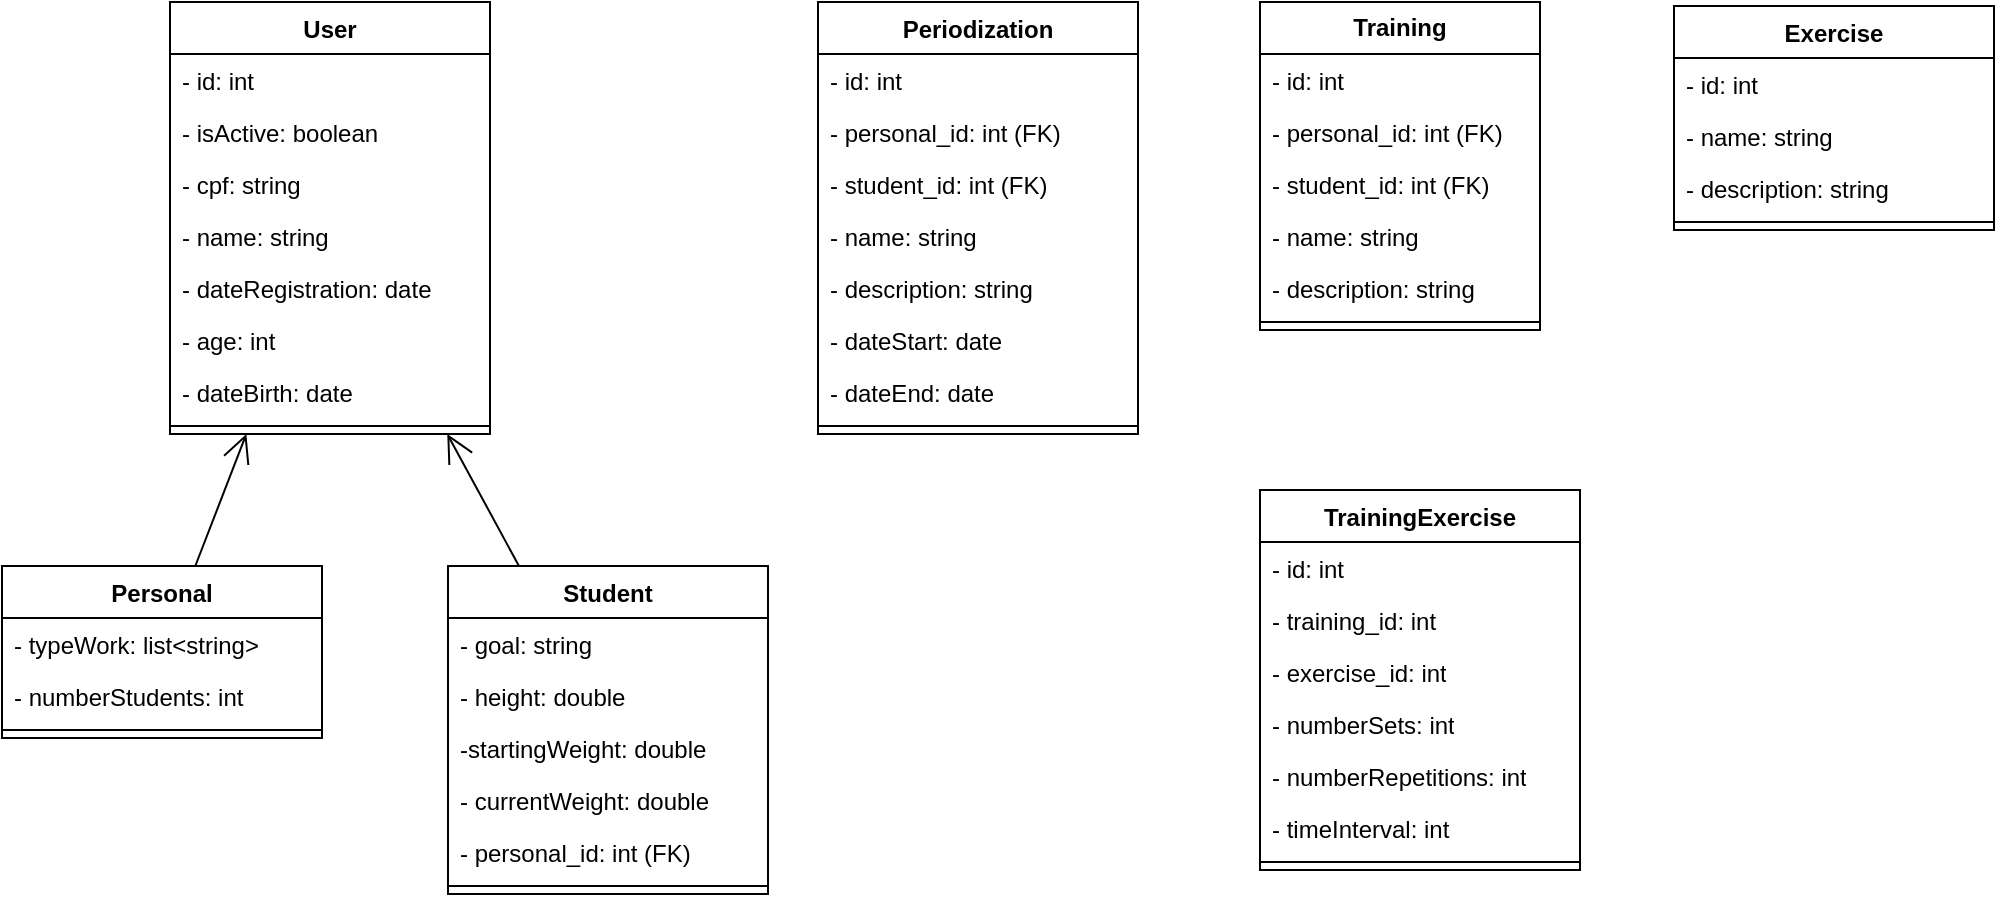 <mxfile version="21.6.8" type="device">
  <diagram name="UML-Diagrama de Classes" id="5Fuo8KijSMiBJCC_RNC3">
    <mxGraphModel dx="3663" dy="2516" grid="1" gridSize="10" guides="1" tooltips="1" connect="1" arrows="1" fold="1" page="1" pageScale="1" pageWidth="827" pageHeight="1169" math="0" shadow="0">
      <root>
        <mxCell id="0" />
        <mxCell id="1" parent="0" />
        <mxCell id="vqZVTQKIGxfQXh-4LkHI-27" value="User" style="swimlane;fontStyle=1;align=center;verticalAlign=top;childLayout=stackLayout;horizontal=1;startSize=26;horizontalStack=0;resizeParent=1;resizeParentMax=0;resizeLast=0;collapsible=1;marginBottom=0;whiteSpace=wrap;html=1;" vertex="1" parent="1">
          <mxGeometry x="-276" y="-1024" width="160" height="216" as="geometry" />
        </mxCell>
        <mxCell id="vqZVTQKIGxfQXh-4LkHI-28" value="- id: int" style="text;strokeColor=none;fillColor=none;align=left;verticalAlign=top;spacingLeft=4;spacingRight=4;overflow=hidden;rotatable=0;points=[[0,0.5],[1,0.5]];portConstraint=eastwest;whiteSpace=wrap;html=1;" vertex="1" parent="vqZVTQKIGxfQXh-4LkHI-27">
          <mxGeometry y="26" width="160" height="26" as="geometry" />
        </mxCell>
        <mxCell id="vqZVTQKIGxfQXh-4LkHI-29" value="- isActive: boolean&lt;br&gt;" style="text;strokeColor=none;fillColor=none;align=left;verticalAlign=top;spacingLeft=4;spacingRight=4;overflow=hidden;rotatable=0;points=[[0,0.5],[1,0.5]];portConstraint=eastwest;whiteSpace=wrap;html=1;" vertex="1" parent="vqZVTQKIGxfQXh-4LkHI-27">
          <mxGeometry y="52" width="160" height="26" as="geometry" />
        </mxCell>
        <mxCell id="vqZVTQKIGxfQXh-4LkHI-30" value="- cpf: string" style="text;strokeColor=none;fillColor=none;align=left;verticalAlign=top;spacingLeft=4;spacingRight=4;overflow=hidden;rotatable=0;points=[[0,0.5],[1,0.5]];portConstraint=eastwest;whiteSpace=wrap;html=1;" vertex="1" parent="vqZVTQKIGxfQXh-4LkHI-27">
          <mxGeometry y="78" width="160" height="26" as="geometry" />
        </mxCell>
        <mxCell id="vqZVTQKIGxfQXh-4LkHI-31" value="- name: string" style="text;strokeColor=none;fillColor=none;align=left;verticalAlign=top;spacingLeft=4;spacingRight=4;overflow=hidden;rotatable=0;points=[[0,0.5],[1,0.5]];portConstraint=eastwest;whiteSpace=wrap;html=1;" vertex="1" parent="vqZVTQKIGxfQXh-4LkHI-27">
          <mxGeometry y="104" width="160" height="26" as="geometry" />
        </mxCell>
        <mxCell id="vqZVTQKIGxfQXh-4LkHI-32" value="- dateRegistration: date" style="text;strokeColor=none;fillColor=none;align=left;verticalAlign=top;spacingLeft=4;spacingRight=4;overflow=hidden;rotatable=0;points=[[0,0.5],[1,0.5]];portConstraint=eastwest;whiteSpace=wrap;html=1;" vertex="1" parent="vqZVTQKIGxfQXh-4LkHI-27">
          <mxGeometry y="130" width="160" height="26" as="geometry" />
        </mxCell>
        <mxCell id="vqZVTQKIGxfQXh-4LkHI-33" value="- age: int" style="text;strokeColor=none;fillColor=none;align=left;verticalAlign=top;spacingLeft=4;spacingRight=4;overflow=hidden;rotatable=0;points=[[0,0.5],[1,0.5]];portConstraint=eastwest;whiteSpace=wrap;html=1;" vertex="1" parent="vqZVTQKIGxfQXh-4LkHI-27">
          <mxGeometry y="156" width="160" height="26" as="geometry" />
        </mxCell>
        <mxCell id="vqZVTQKIGxfQXh-4LkHI-34" value="- dateBirth: date" style="text;strokeColor=none;fillColor=none;align=left;verticalAlign=top;spacingLeft=4;spacingRight=4;overflow=hidden;rotatable=0;points=[[0,0.5],[1,0.5]];portConstraint=eastwest;whiteSpace=wrap;html=1;" vertex="1" parent="vqZVTQKIGxfQXh-4LkHI-27">
          <mxGeometry y="182" width="160" height="26" as="geometry" />
        </mxCell>
        <mxCell id="vqZVTQKIGxfQXh-4LkHI-35" value="" style="line;strokeWidth=1;fillColor=none;align=left;verticalAlign=middle;spacingTop=-1;spacingLeft=3;spacingRight=3;rotatable=0;labelPosition=right;points=[];portConstraint=eastwest;strokeColor=inherit;" vertex="1" parent="vqZVTQKIGxfQXh-4LkHI-27">
          <mxGeometry y="208" width="160" height="8" as="geometry" />
        </mxCell>
        <mxCell id="vqZVTQKIGxfQXh-4LkHI-36" value="Personal" style="swimlane;fontStyle=1;align=center;verticalAlign=top;childLayout=stackLayout;horizontal=1;startSize=26;horizontalStack=0;resizeParent=1;resizeParentMax=0;resizeLast=0;collapsible=1;marginBottom=0;whiteSpace=wrap;html=1;" vertex="1" parent="1">
          <mxGeometry x="-360" y="-742" width="160" height="86" as="geometry" />
        </mxCell>
        <mxCell id="vqZVTQKIGxfQXh-4LkHI-37" value="-&amp;nbsp;typeWork: list&amp;lt;string&amp;gt;" style="text;strokeColor=none;fillColor=none;align=left;verticalAlign=top;spacingLeft=4;spacingRight=4;overflow=hidden;rotatable=0;points=[[0,0.5],[1,0.5]];portConstraint=eastwest;whiteSpace=wrap;html=1;" vertex="1" parent="vqZVTQKIGxfQXh-4LkHI-36">
          <mxGeometry y="26" width="160" height="26" as="geometry" />
        </mxCell>
        <mxCell id="vqZVTQKIGxfQXh-4LkHI-38" value="- numberStudents: int" style="text;strokeColor=none;fillColor=none;align=left;verticalAlign=top;spacingLeft=4;spacingRight=4;overflow=hidden;rotatable=0;points=[[0,0.5],[1,0.5]];portConstraint=eastwest;whiteSpace=wrap;html=1;" vertex="1" parent="vqZVTQKIGxfQXh-4LkHI-36">
          <mxGeometry y="52" width="160" height="26" as="geometry" />
        </mxCell>
        <mxCell id="vqZVTQKIGxfQXh-4LkHI-39" value="" style="line;strokeWidth=1;fillColor=none;align=left;verticalAlign=middle;spacingTop=-1;spacingLeft=3;spacingRight=3;rotatable=0;labelPosition=right;points=[];portConstraint=eastwest;strokeColor=inherit;" vertex="1" parent="vqZVTQKIGxfQXh-4LkHI-36">
          <mxGeometry y="78" width="160" height="8" as="geometry" />
        </mxCell>
        <mxCell id="vqZVTQKIGxfQXh-4LkHI-40" value="Student" style="swimlane;fontStyle=1;align=center;verticalAlign=top;childLayout=stackLayout;horizontal=1;startSize=26;horizontalStack=0;resizeParent=1;resizeParentMax=0;resizeLast=0;collapsible=1;marginBottom=0;whiteSpace=wrap;html=1;" vertex="1" parent="1">
          <mxGeometry x="-137" y="-742" width="160" height="164" as="geometry" />
        </mxCell>
        <mxCell id="vqZVTQKIGxfQXh-4LkHI-41" value="- goal: string" style="text;strokeColor=none;fillColor=none;align=left;verticalAlign=top;spacingLeft=4;spacingRight=4;overflow=hidden;rotatable=0;points=[[0,0.5],[1,0.5]];portConstraint=eastwest;whiteSpace=wrap;html=1;" vertex="1" parent="vqZVTQKIGxfQXh-4LkHI-40">
          <mxGeometry y="26" width="160" height="26" as="geometry" />
        </mxCell>
        <mxCell id="vqZVTQKIGxfQXh-4LkHI-42" value="- height: double" style="text;strokeColor=none;fillColor=none;align=left;verticalAlign=top;spacingLeft=4;spacingRight=4;overflow=hidden;rotatable=0;points=[[0,0.5],[1,0.5]];portConstraint=eastwest;whiteSpace=wrap;html=1;" vertex="1" parent="vqZVTQKIGxfQXh-4LkHI-40">
          <mxGeometry y="52" width="160" height="26" as="geometry" />
        </mxCell>
        <mxCell id="vqZVTQKIGxfQXh-4LkHI-43" value="-startingWeight: double" style="text;strokeColor=none;fillColor=none;align=left;verticalAlign=top;spacingLeft=4;spacingRight=4;overflow=hidden;rotatable=0;points=[[0,0.5],[1,0.5]];portConstraint=eastwest;whiteSpace=wrap;html=1;" vertex="1" parent="vqZVTQKIGxfQXh-4LkHI-40">
          <mxGeometry y="78" width="160" height="26" as="geometry" />
        </mxCell>
        <mxCell id="vqZVTQKIGxfQXh-4LkHI-44" value="- currentWeight: double" style="text;strokeColor=none;fillColor=none;align=left;verticalAlign=top;spacingLeft=4;spacingRight=4;overflow=hidden;rotatable=0;points=[[0,0.5],[1,0.5]];portConstraint=eastwest;whiteSpace=wrap;html=1;" vertex="1" parent="vqZVTQKIGxfQXh-4LkHI-40">
          <mxGeometry y="104" width="160" height="26" as="geometry" />
        </mxCell>
        <mxCell id="vqZVTQKIGxfQXh-4LkHI-45" value="- personal_id: int (FK)" style="text;strokeColor=none;fillColor=none;align=left;verticalAlign=top;spacingLeft=4;spacingRight=4;overflow=hidden;rotatable=0;points=[[0,0.5],[1,0.5]];portConstraint=eastwest;whiteSpace=wrap;html=1;" vertex="1" parent="vqZVTQKIGxfQXh-4LkHI-40">
          <mxGeometry y="130" width="160" height="26" as="geometry" />
        </mxCell>
        <mxCell id="vqZVTQKIGxfQXh-4LkHI-46" value="" style="line;strokeWidth=1;fillColor=none;align=left;verticalAlign=middle;spacingTop=-1;spacingLeft=3;spacingRight=3;rotatable=0;labelPosition=right;points=[];portConstraint=eastwest;strokeColor=inherit;" vertex="1" parent="vqZVTQKIGxfQXh-4LkHI-40">
          <mxGeometry y="156" width="160" height="8" as="geometry" />
        </mxCell>
        <mxCell id="vqZVTQKIGxfQXh-4LkHI-47" value="" style="endArrow=open;endFill=1;endSize=12;html=1;rounded=0;" edge="1" parent="1" source="vqZVTQKIGxfQXh-4LkHI-36" target="vqZVTQKIGxfQXh-4LkHI-27">
          <mxGeometry width="160" relative="1" as="geometry">
            <mxPoint x="-673" y="-820" as="sourcePoint" />
            <mxPoint x="-513" y="-820" as="targetPoint" />
          </mxGeometry>
        </mxCell>
        <mxCell id="vqZVTQKIGxfQXh-4LkHI-48" value="" style="endArrow=open;endFill=1;endSize=12;html=1;rounded=0;" edge="1" parent="1" source="vqZVTQKIGxfQXh-4LkHI-40" target="vqZVTQKIGxfQXh-4LkHI-27">
          <mxGeometry width="160" relative="1" as="geometry">
            <mxPoint x="-673" y="-820" as="sourcePoint" />
            <mxPoint x="-513" y="-820" as="targetPoint" />
          </mxGeometry>
        </mxCell>
        <mxCell id="vqZVTQKIGxfQXh-4LkHI-49" value="Periodization" style="swimlane;fontStyle=1;align=center;verticalAlign=top;childLayout=stackLayout;horizontal=1;startSize=26;horizontalStack=0;resizeParent=1;resizeParentMax=0;resizeLast=0;collapsible=1;marginBottom=0;whiteSpace=wrap;html=1;" vertex="1" parent="1">
          <mxGeometry x="48" y="-1024" width="160" height="216" as="geometry" />
        </mxCell>
        <mxCell id="vqZVTQKIGxfQXh-4LkHI-50" value="-&amp;nbsp;id: int" style="text;strokeColor=none;fillColor=none;align=left;verticalAlign=top;spacingLeft=4;spacingRight=4;overflow=hidden;rotatable=0;points=[[0,0.5],[1,0.5]];portConstraint=eastwest;whiteSpace=wrap;html=1;" vertex="1" parent="vqZVTQKIGxfQXh-4LkHI-49">
          <mxGeometry y="26" width="160" height="26" as="geometry" />
        </mxCell>
        <mxCell id="vqZVTQKIGxfQXh-4LkHI-51" value="-&amp;nbsp;personal_id: int (FK)" style="text;strokeColor=none;fillColor=none;align=left;verticalAlign=top;spacingLeft=4;spacingRight=4;overflow=hidden;rotatable=0;points=[[0,0.5],[1,0.5]];portConstraint=eastwest;whiteSpace=wrap;html=1;" vertex="1" parent="vqZVTQKIGxfQXh-4LkHI-49">
          <mxGeometry y="52" width="160" height="26" as="geometry" />
        </mxCell>
        <mxCell id="vqZVTQKIGxfQXh-4LkHI-52" value="- student_id: int (FK)" style="text;strokeColor=none;fillColor=none;align=left;verticalAlign=top;spacingLeft=4;spacingRight=4;overflow=hidden;rotatable=0;points=[[0,0.5],[1,0.5]];portConstraint=eastwest;whiteSpace=wrap;html=1;" vertex="1" parent="vqZVTQKIGxfQXh-4LkHI-49">
          <mxGeometry y="78" width="160" height="26" as="geometry" />
        </mxCell>
        <mxCell id="vqZVTQKIGxfQXh-4LkHI-53" value="-&amp;nbsp;name: string" style="text;strokeColor=none;fillColor=none;align=left;verticalAlign=top;spacingLeft=4;spacingRight=4;overflow=hidden;rotatable=0;points=[[0,0.5],[1,0.5]];portConstraint=eastwest;whiteSpace=wrap;html=1;" vertex="1" parent="vqZVTQKIGxfQXh-4LkHI-49">
          <mxGeometry y="104" width="160" height="26" as="geometry" />
        </mxCell>
        <mxCell id="vqZVTQKIGxfQXh-4LkHI-54" value="-&amp;nbsp;description: string" style="text;strokeColor=none;fillColor=none;align=left;verticalAlign=top;spacingLeft=4;spacingRight=4;overflow=hidden;rotatable=0;points=[[0,0.5],[1,0.5]];portConstraint=eastwest;whiteSpace=wrap;html=1;" vertex="1" parent="vqZVTQKIGxfQXh-4LkHI-49">
          <mxGeometry y="130" width="160" height="26" as="geometry" />
        </mxCell>
        <mxCell id="vqZVTQKIGxfQXh-4LkHI-55" value="-&amp;nbsp;dateStart: date" style="text;strokeColor=none;fillColor=none;align=left;verticalAlign=top;spacingLeft=4;spacingRight=4;overflow=hidden;rotatable=0;points=[[0,0.5],[1,0.5]];portConstraint=eastwest;whiteSpace=wrap;html=1;" vertex="1" parent="vqZVTQKIGxfQXh-4LkHI-49">
          <mxGeometry y="156" width="160" height="26" as="geometry" />
        </mxCell>
        <mxCell id="vqZVTQKIGxfQXh-4LkHI-56" value="-&amp;nbsp;dateEnd: date" style="text;strokeColor=none;fillColor=none;align=left;verticalAlign=top;spacingLeft=4;spacingRight=4;overflow=hidden;rotatable=0;points=[[0,0.5],[1,0.5]];portConstraint=eastwest;whiteSpace=wrap;html=1;" vertex="1" parent="vqZVTQKIGxfQXh-4LkHI-49">
          <mxGeometry y="182" width="160" height="26" as="geometry" />
        </mxCell>
        <mxCell id="vqZVTQKIGxfQXh-4LkHI-57" value="" style="line;strokeWidth=1;fillColor=none;align=left;verticalAlign=middle;spacingTop=-1;spacingLeft=3;spacingRight=3;rotatable=0;labelPosition=right;points=[];portConstraint=eastwest;strokeColor=inherit;" vertex="1" parent="vqZVTQKIGxfQXh-4LkHI-49">
          <mxGeometry y="208" width="160" height="8" as="geometry" />
        </mxCell>
        <mxCell id="vqZVTQKIGxfQXh-4LkHI-58" value="&lt;b&gt;Training&lt;/b&gt;" style="swimlane;fontStyle=0;childLayout=stackLayout;horizontal=1;startSize=26;fillColor=none;horizontalStack=0;resizeParent=1;resizeParentMax=0;resizeLast=0;collapsible=1;marginBottom=0;whiteSpace=wrap;html=1;" vertex="1" parent="1">
          <mxGeometry x="269" y="-1024" width="140" height="164" as="geometry" />
        </mxCell>
        <mxCell id="vqZVTQKIGxfQXh-4LkHI-59" value="- id: int" style="text;strokeColor=none;fillColor=none;align=left;verticalAlign=top;spacingLeft=4;spacingRight=4;overflow=hidden;rotatable=0;points=[[0,0.5],[1,0.5]];portConstraint=eastwest;whiteSpace=wrap;html=1;" vertex="1" parent="vqZVTQKIGxfQXh-4LkHI-58">
          <mxGeometry y="26" width="140" height="26" as="geometry" />
        </mxCell>
        <mxCell id="vqZVTQKIGxfQXh-4LkHI-60" value="-&amp;nbsp;personal_id: int (FK)" style="text;strokeColor=none;fillColor=none;align=left;verticalAlign=top;spacingLeft=4;spacingRight=4;overflow=hidden;rotatable=0;points=[[0,0.5],[1,0.5]];portConstraint=eastwest;whiteSpace=wrap;html=1;" vertex="1" parent="vqZVTQKIGxfQXh-4LkHI-58">
          <mxGeometry y="52" width="140" height="26" as="geometry" />
        </mxCell>
        <mxCell id="vqZVTQKIGxfQXh-4LkHI-61" value="- student_id: int (FK)" style="text;strokeColor=none;fillColor=none;align=left;verticalAlign=top;spacingLeft=4;spacingRight=4;overflow=hidden;rotatable=0;points=[[0,0.5],[1,0.5]];portConstraint=eastwest;whiteSpace=wrap;html=1;" vertex="1" parent="vqZVTQKIGxfQXh-4LkHI-58">
          <mxGeometry y="78" width="140" height="26" as="geometry" />
        </mxCell>
        <mxCell id="vqZVTQKIGxfQXh-4LkHI-62" value="-&amp;nbsp;name: string" style="text;strokeColor=none;fillColor=none;align=left;verticalAlign=top;spacingLeft=4;spacingRight=4;overflow=hidden;rotatable=0;points=[[0,0.5],[1,0.5]];portConstraint=eastwest;whiteSpace=wrap;html=1;" vertex="1" parent="vqZVTQKIGxfQXh-4LkHI-58">
          <mxGeometry y="104" width="140" height="26" as="geometry" />
        </mxCell>
        <mxCell id="vqZVTQKIGxfQXh-4LkHI-63" value="-&amp;nbsp;description: string" style="text;strokeColor=none;fillColor=none;align=left;verticalAlign=top;spacingLeft=4;spacingRight=4;overflow=hidden;rotatable=0;points=[[0,0.5],[1,0.5]];portConstraint=eastwest;whiteSpace=wrap;html=1;" vertex="1" parent="vqZVTQKIGxfQXh-4LkHI-58">
          <mxGeometry y="130" width="140" height="26" as="geometry" />
        </mxCell>
        <mxCell id="vqZVTQKIGxfQXh-4LkHI-64" value="" style="line;strokeWidth=1;fillColor=none;align=left;verticalAlign=middle;spacingTop=-1;spacingLeft=3;spacingRight=3;rotatable=0;labelPosition=right;points=[];portConstraint=eastwest;strokeColor=inherit;" vertex="1" parent="vqZVTQKIGxfQXh-4LkHI-58">
          <mxGeometry y="156" width="140" height="8" as="geometry" />
        </mxCell>
        <mxCell id="vqZVTQKIGxfQXh-4LkHI-65" value="Exercise" style="swimlane;fontStyle=1;align=center;verticalAlign=top;childLayout=stackLayout;horizontal=1;startSize=26;horizontalStack=0;resizeParent=1;resizeParentMax=0;resizeLast=0;collapsible=1;marginBottom=0;whiteSpace=wrap;html=1;" vertex="1" parent="1">
          <mxGeometry x="476" y="-1022" width="160" height="112" as="geometry" />
        </mxCell>
        <mxCell id="vqZVTQKIGxfQXh-4LkHI-66" value="- id: int" style="text;strokeColor=none;fillColor=none;align=left;verticalAlign=top;spacingLeft=4;spacingRight=4;overflow=hidden;rotatable=0;points=[[0,0.5],[1,0.5]];portConstraint=eastwest;whiteSpace=wrap;html=1;" vertex="1" parent="vqZVTQKIGxfQXh-4LkHI-65">
          <mxGeometry y="26" width="160" height="26" as="geometry" />
        </mxCell>
        <mxCell id="vqZVTQKIGxfQXh-4LkHI-67" value="-&amp;nbsp;name: string" style="text;strokeColor=none;fillColor=none;align=left;verticalAlign=top;spacingLeft=4;spacingRight=4;overflow=hidden;rotatable=0;points=[[0,0.5],[1,0.5]];portConstraint=eastwest;whiteSpace=wrap;html=1;" vertex="1" parent="vqZVTQKIGxfQXh-4LkHI-65">
          <mxGeometry y="52" width="160" height="26" as="geometry" />
        </mxCell>
        <mxCell id="vqZVTQKIGxfQXh-4LkHI-68" value="-&amp;nbsp;description: string" style="text;strokeColor=none;fillColor=none;align=left;verticalAlign=top;spacingLeft=4;spacingRight=4;overflow=hidden;rotatable=0;points=[[0,0.5],[1,0.5]];portConstraint=eastwest;whiteSpace=wrap;html=1;" vertex="1" parent="vqZVTQKIGxfQXh-4LkHI-65">
          <mxGeometry y="78" width="160" height="26" as="geometry" />
        </mxCell>
        <mxCell id="vqZVTQKIGxfQXh-4LkHI-69" value="" style="line;strokeWidth=1;fillColor=none;align=left;verticalAlign=middle;spacingTop=-1;spacingLeft=3;spacingRight=3;rotatable=0;labelPosition=right;points=[];portConstraint=eastwest;strokeColor=inherit;" vertex="1" parent="vqZVTQKIGxfQXh-4LkHI-65">
          <mxGeometry y="104" width="160" height="8" as="geometry" />
        </mxCell>
        <mxCell id="vqZVTQKIGxfQXh-4LkHI-70" value="&lt;b style=&quot;border-color: var(--border-color);&quot;&gt;Training&lt;/b&gt;Exercise" style="swimlane;fontStyle=1;align=center;verticalAlign=top;childLayout=stackLayout;horizontal=1;startSize=26;horizontalStack=0;resizeParent=1;resizeParentMax=0;resizeLast=0;collapsible=1;marginBottom=0;whiteSpace=wrap;html=1;" vertex="1" parent="1">
          <mxGeometry x="269" y="-780" width="160" height="190" as="geometry" />
        </mxCell>
        <mxCell id="vqZVTQKIGxfQXh-4LkHI-71" value="- id: int" style="text;strokeColor=none;fillColor=none;align=left;verticalAlign=top;spacingLeft=4;spacingRight=4;overflow=hidden;rotatable=0;points=[[0,0.5],[1,0.5]];portConstraint=eastwest;whiteSpace=wrap;html=1;" vertex="1" parent="vqZVTQKIGxfQXh-4LkHI-70">
          <mxGeometry y="26" width="160" height="26" as="geometry" />
        </mxCell>
        <mxCell id="vqZVTQKIGxfQXh-4LkHI-72" value="-&amp;nbsp;training_id: int" style="text;strokeColor=none;fillColor=none;align=left;verticalAlign=top;spacingLeft=4;spacingRight=4;overflow=hidden;rotatable=0;points=[[0,0.5],[1,0.5]];portConstraint=eastwest;whiteSpace=wrap;html=1;" vertex="1" parent="vqZVTQKIGxfQXh-4LkHI-70">
          <mxGeometry y="52" width="160" height="26" as="geometry" />
        </mxCell>
        <mxCell id="vqZVTQKIGxfQXh-4LkHI-73" value="-&amp;nbsp;exercise_id: int" style="text;strokeColor=none;fillColor=none;align=left;verticalAlign=top;spacingLeft=4;spacingRight=4;overflow=hidden;rotatable=0;points=[[0,0.5],[1,0.5]];portConstraint=eastwest;whiteSpace=wrap;html=1;" vertex="1" parent="vqZVTQKIGxfQXh-4LkHI-70">
          <mxGeometry y="78" width="160" height="26" as="geometry" />
        </mxCell>
        <mxCell id="vqZVTQKIGxfQXh-4LkHI-74" value="-&amp;nbsp;numberSets: int" style="text;strokeColor=none;fillColor=none;align=left;verticalAlign=top;spacingLeft=4;spacingRight=4;overflow=hidden;rotatable=0;points=[[0,0.5],[1,0.5]];portConstraint=eastwest;whiteSpace=wrap;html=1;" vertex="1" parent="vqZVTQKIGxfQXh-4LkHI-70">
          <mxGeometry y="104" width="160" height="26" as="geometry" />
        </mxCell>
        <mxCell id="vqZVTQKIGxfQXh-4LkHI-75" value="-&amp;nbsp;numberRepetitions: int" style="text;strokeColor=none;fillColor=none;align=left;verticalAlign=top;spacingLeft=4;spacingRight=4;overflow=hidden;rotatable=0;points=[[0,0.5],[1,0.5]];portConstraint=eastwest;whiteSpace=wrap;html=1;" vertex="1" parent="vqZVTQKIGxfQXh-4LkHI-70">
          <mxGeometry y="130" width="160" height="26" as="geometry" />
        </mxCell>
        <mxCell id="vqZVTQKIGxfQXh-4LkHI-76" value="- timeInterval: int" style="text;strokeColor=none;fillColor=none;align=left;verticalAlign=top;spacingLeft=4;spacingRight=4;overflow=hidden;rotatable=0;points=[[0,0.5],[1,0.5]];portConstraint=eastwest;whiteSpace=wrap;html=1;" vertex="1" parent="vqZVTQKIGxfQXh-4LkHI-70">
          <mxGeometry y="156" width="160" height="26" as="geometry" />
        </mxCell>
        <mxCell id="vqZVTQKIGxfQXh-4LkHI-77" value="" style="line;strokeWidth=1;fillColor=none;align=left;verticalAlign=middle;spacingTop=-1;spacingLeft=3;spacingRight=3;rotatable=0;labelPosition=right;points=[];portConstraint=eastwest;strokeColor=inherit;" vertex="1" parent="vqZVTQKIGxfQXh-4LkHI-70">
          <mxGeometry y="182" width="160" height="8" as="geometry" />
        </mxCell>
      </root>
    </mxGraphModel>
  </diagram>
</mxfile>
